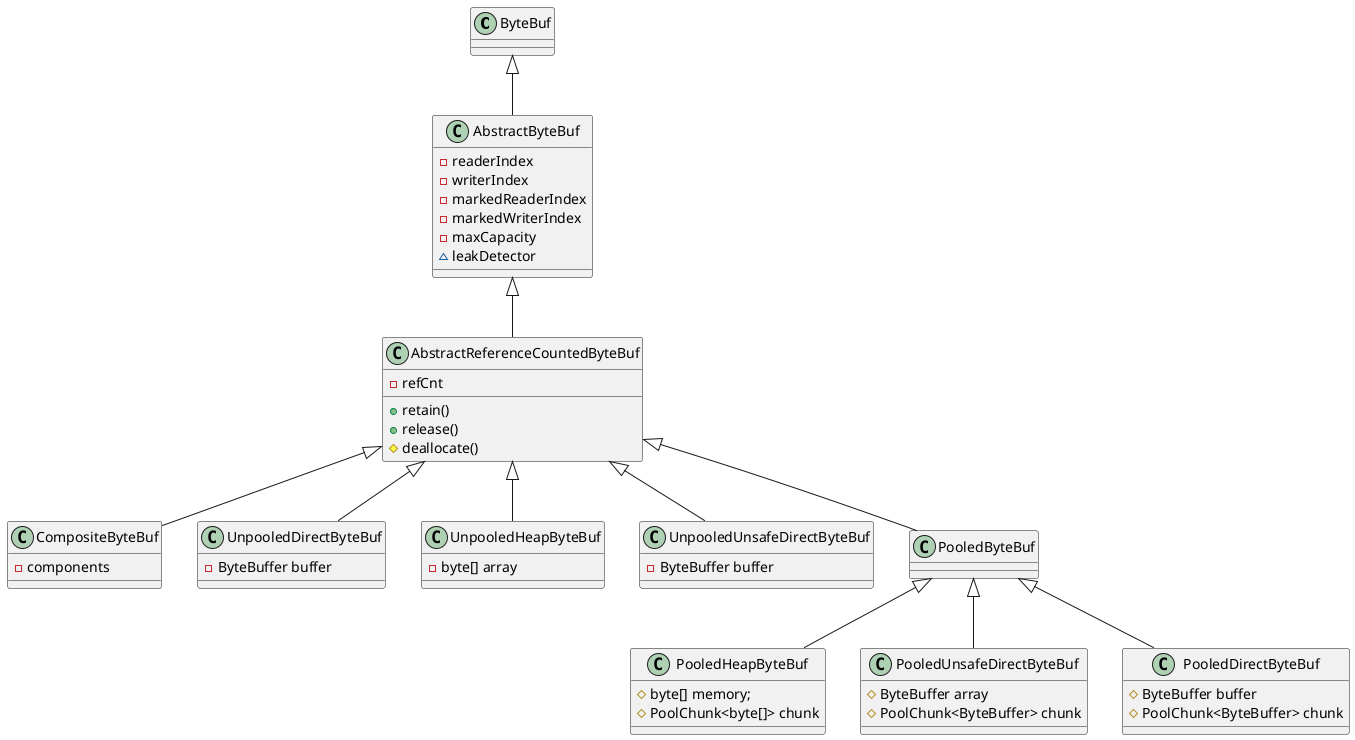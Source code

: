 @startuml
ByteBuf             <|--    AbstractByteBuf
class AbstractByteBuf {
    - readerIndex
    - writerIndex
    - markedReaderIndex
    - markedWriterIndex
    - maxCapacity
    ~ leakDetector
}

AbstractByteBuf     <|--    AbstractReferenceCountedByteBuf
class AbstractReferenceCountedByteBuf {
    - refCnt
    + retain()
    + release()
    # deallocate()
}

AbstractReferenceCountedByteBuf       <|--    CompositeByteBuf
class CompositeByteBuf {
    - components
}

AbstractReferenceCountedByteBuf       <|--    UnpooledDirectByteBuf
AbstractReferenceCountedByteBuf       <|--    UnpooledHeapByteBuf
AbstractReferenceCountedByteBuf       <|--    UnpooledUnsafeDirectByteBuf
class UnpooledDirectByteBuf {
    - ByteBuffer buffer
}
class UnpooledHeapByteBuf {
    - byte[] array
}
class UnpooledUnsafeDirectByteBuf {
    - ByteBuffer buffer
}


AbstractReferenceCountedByteBuf       <|--    PooledByteBuf
PooledByteBuf <|-- PooledHeapByteBuf
PooledByteBuf <|-- PooledUnsafeDirectByteBuf
PooledByteBuf <|-- PooledDirectByteBuf
class PooledHeapByteBuf {
    # byte[] memory;
    # PoolChunk<byte[]> chunk
}
class PooledUnsafeDirectByteBuf {
    # ByteBuffer array
    # PoolChunk<ByteBuffer> chunk
}
class PooledDirectByteBuf {
    # ByteBuffer buffer
    # PoolChunk<ByteBuffer> chunk
}


@enduml